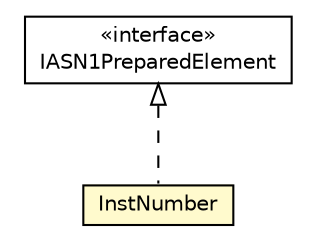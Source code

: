 #!/usr/local/bin/dot
#
# Class diagram 
# Generated by UMLGraph version R5_6-24-gf6e263 (http://www.umlgraph.org/)
#

digraph G {
	edge [fontname="Helvetica",fontsize=10,labelfontname="Helvetica",labelfontsize=10];
	node [fontname="Helvetica",fontsize=10,shape=plaintext];
	nodesep=0.25;
	ranksep=0.5;
	// org.universAAL.lddi.lib.ieeex73std.org.bn.coders.IASN1PreparedElement
	c198876 [label=<<table title="org.universAAL.lddi.lib.ieeex73std.org.bn.coders.IASN1PreparedElement" border="0" cellborder="1" cellspacing="0" cellpadding="2" port="p" href="../../org/bn/coders/IASN1PreparedElement.html">
		<tr><td><table border="0" cellspacing="0" cellpadding="1">
<tr><td align="center" balign="center"> &#171;interface&#187; </td></tr>
<tr><td align="center" balign="center"> IASN1PreparedElement </td></tr>
		</table></td></tr>
		</table>>, URL="../../org/bn/coders/IASN1PreparedElement.html", fontname="Helvetica", fontcolor="black", fontsize=10.0];
	// org.universAAL.lddi.lib.ieeex73std.x73.p20601.InstNumber
	c199018 [label=<<table title="org.universAAL.lddi.lib.ieeex73std.x73.p20601.InstNumber" border="0" cellborder="1" cellspacing="0" cellpadding="2" port="p" bgcolor="lemonChiffon" href="./InstNumber.html">
		<tr><td><table border="0" cellspacing="0" cellpadding="1">
<tr><td align="center" balign="center"> InstNumber </td></tr>
		</table></td></tr>
		</table>>, URL="./InstNumber.html", fontname="Helvetica", fontcolor="black", fontsize=10.0];
	//org.universAAL.lddi.lib.ieeex73std.x73.p20601.InstNumber implements org.universAAL.lddi.lib.ieeex73std.org.bn.coders.IASN1PreparedElement
	c198876:p -> c199018:p [dir=back,arrowtail=empty,style=dashed];
}

